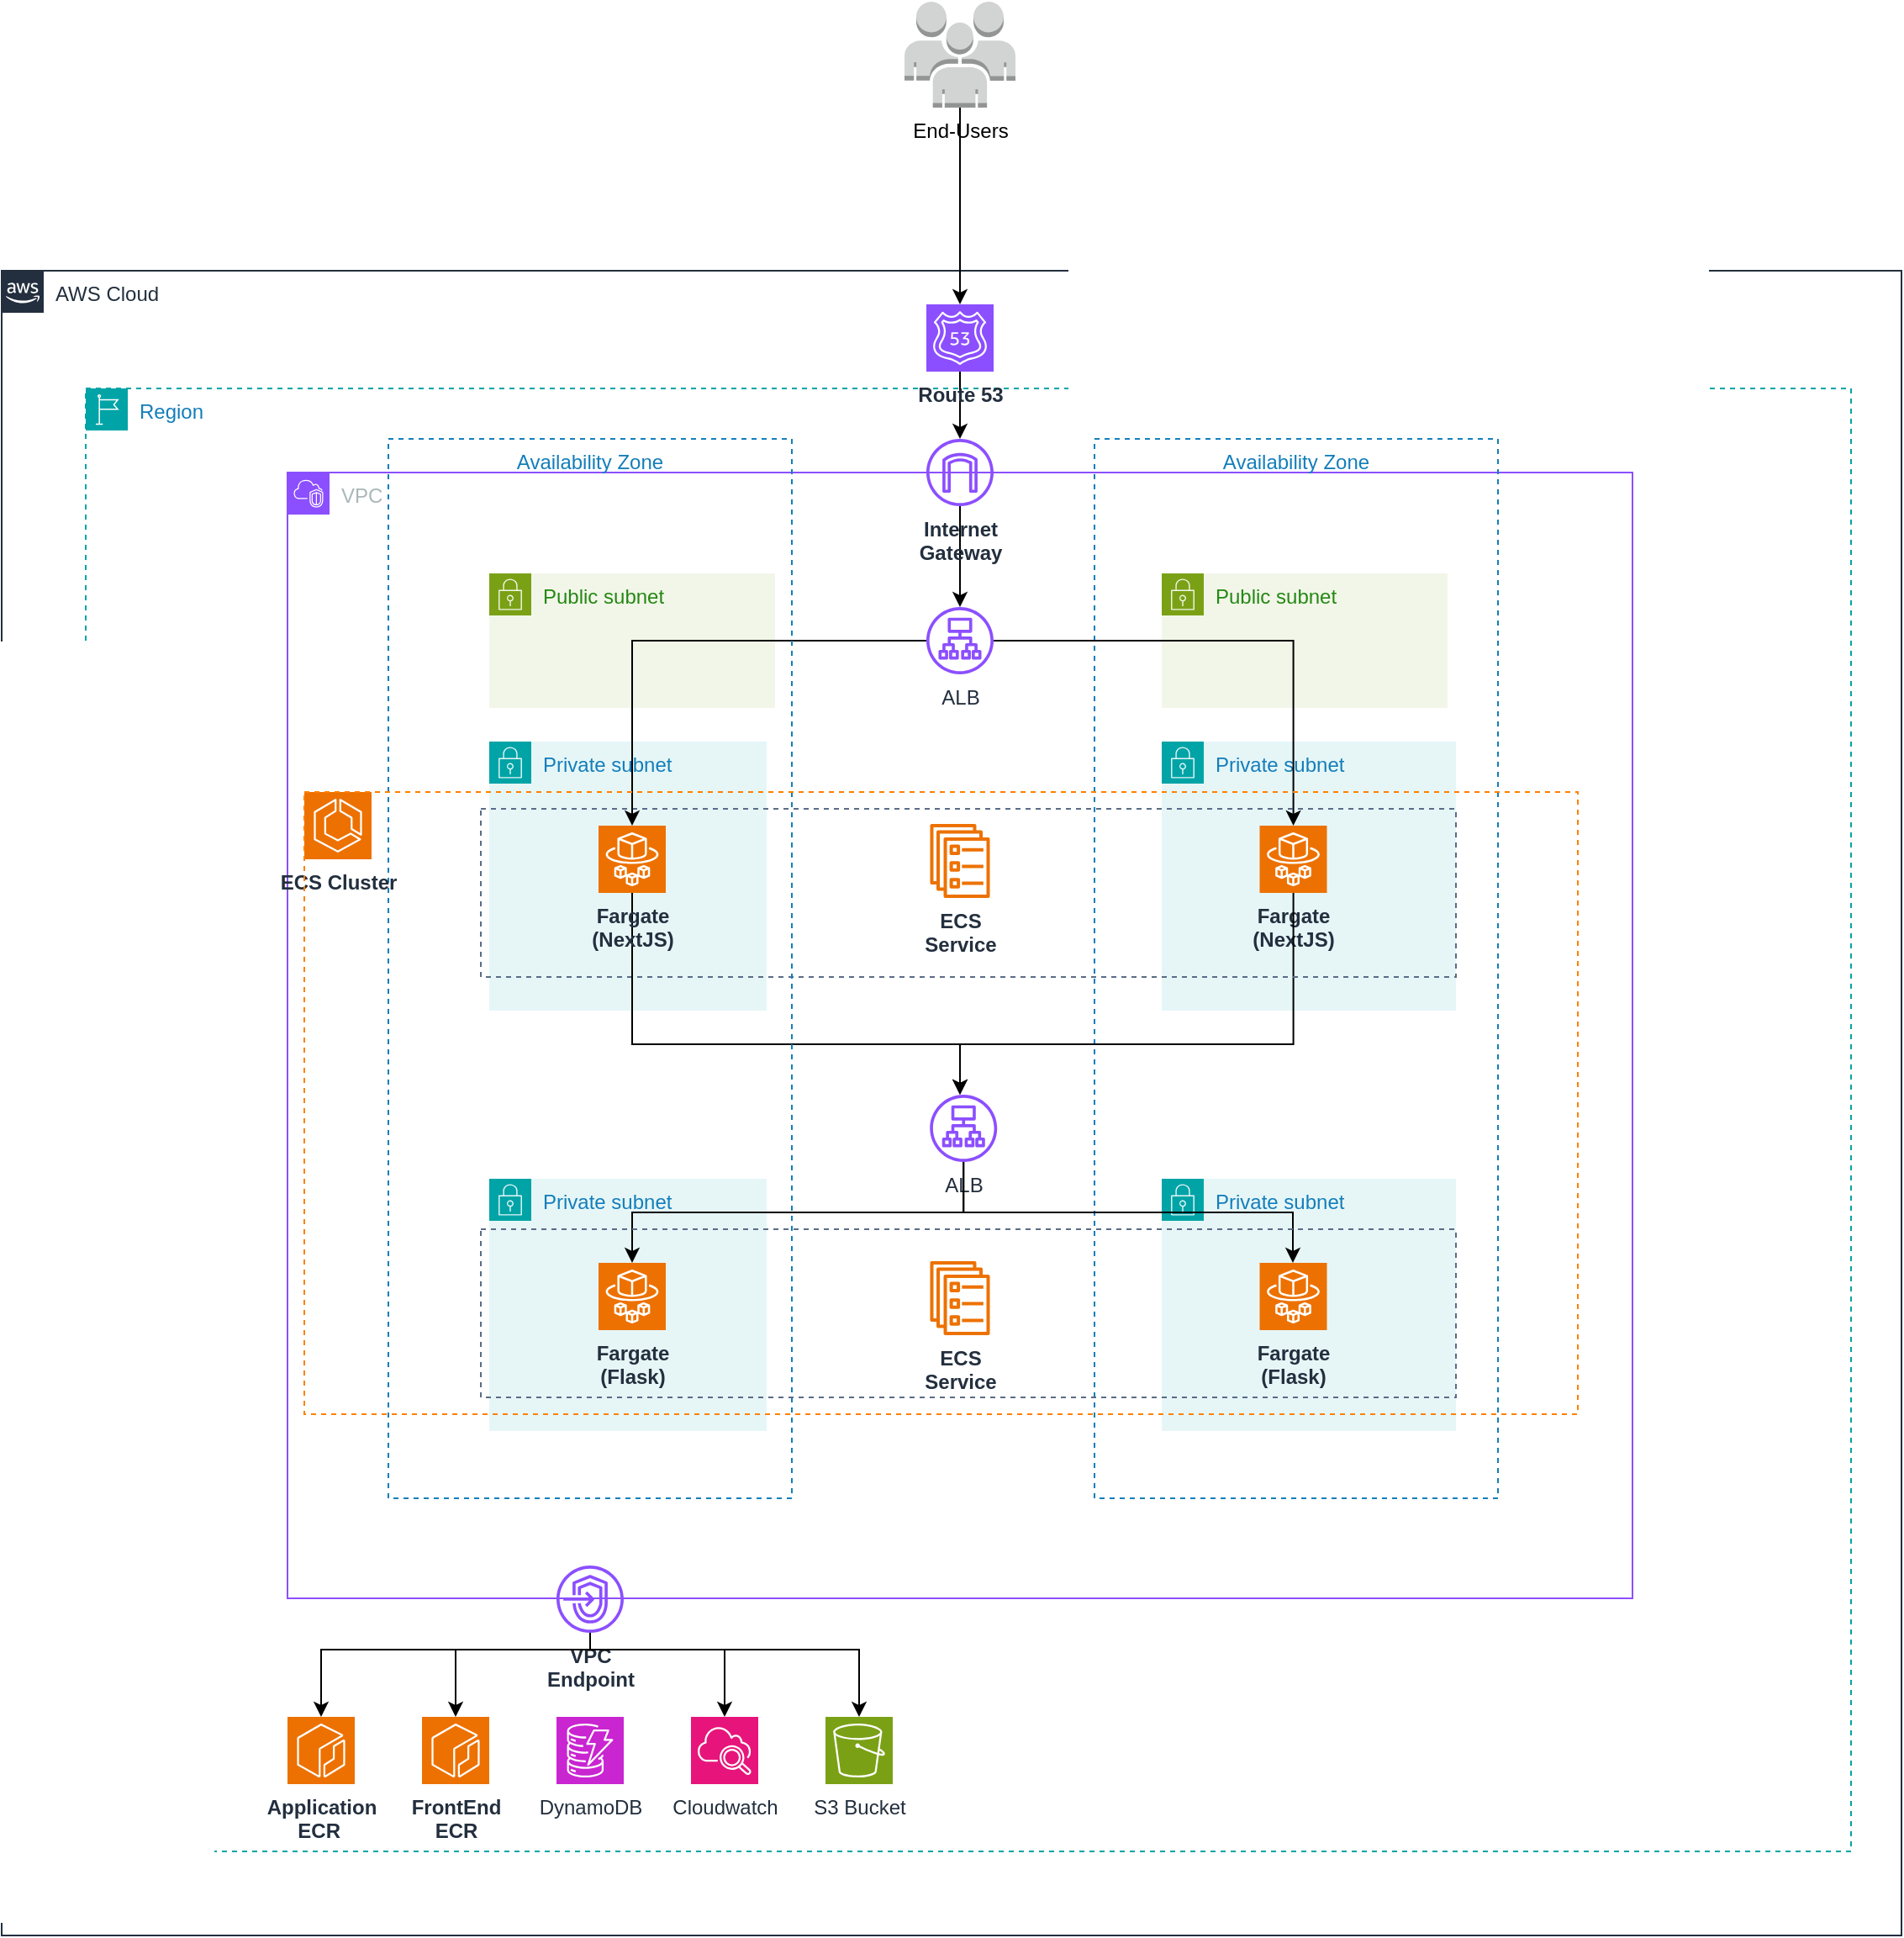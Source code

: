 <mxfile version="26.1.3">
  <diagram name="Page-1" id="fwZsYUebJorru9IJQtLp">
    <mxGraphModel dx="1965" dy="1158" grid="1" gridSize="10" guides="1" tooltips="1" connect="1" arrows="1" fold="1" page="1" pageScale="1" pageWidth="827" pageHeight="1169" math="0" shadow="0">
      <root>
        <mxCell id="0" />
        <mxCell id="1" parent="0" />
        <mxCell id="3tNRU4B8yGld-zbpUipz-1" value="AWS Cloud" style="points=[[0,0],[0.25,0],[0.5,0],[0.75,0],[1,0],[1,0.25],[1,0.5],[1,0.75],[1,1],[0.75,1],[0.5,1],[0.25,1],[0,1],[0,0.75],[0,0.5],[0,0.25]];outlineConnect=0;gradientColor=none;html=1;whiteSpace=wrap;fontSize=12;fontStyle=0;container=0;pointerEvents=0;collapsible=0;recursiveResize=0;shape=mxgraph.aws4.group;grIcon=mxgraph.aws4.group_aws_cloud_alt;strokeColor=#232F3E;fillColor=none;verticalAlign=top;align=left;spacingLeft=30;fontColor=#232F3E;dashed=0;" parent="1" vertex="1">
          <mxGeometry x="70" y="380" width="1130" height="990" as="geometry" />
        </mxCell>
        <mxCell id="3tNRU4B8yGld-zbpUipz-32" style="edgeStyle=orthogonalEdgeStyle;rounded=0;orthogonalLoop=1;jettySize=auto;html=1;" parent="1" source="3tNRU4B8yGld-zbpUipz-31" target="3tNRU4B8yGld-zbpUipz-30" edge="1">
          <mxGeometry relative="1" as="geometry" />
        </mxCell>
        <mxCell id="3tNRU4B8yGld-zbpUipz-31" value="End-Users" style="outlineConnect=0;dashed=0;verticalLabelPosition=bottom;verticalAlign=top;align=center;html=1;shape=mxgraph.aws3.users;fillColor=#D2D3D3;gradientColor=none;" parent="1" vertex="1">
          <mxGeometry x="607" y="220" width="66" height="63" as="geometry" />
        </mxCell>
        <mxCell id="3tNRU4B8yGld-zbpUipz-3" value="Region" style="points=[[0,0],[0.25,0],[0.5,0],[0.75,0],[1,0],[1,0.25],[1,0.5],[1,0.75],[1,1],[0.75,1],[0.5,1],[0.25,1],[0,1],[0,0.75],[0,0.5],[0,0.25]];outlineConnect=0;gradientColor=none;html=1;whiteSpace=wrap;fontSize=12;fontStyle=0;container=1;pointerEvents=0;collapsible=0;recursiveResize=0;shape=mxgraph.aws4.group;grIcon=mxgraph.aws4.group_region;strokeColor=#00A4A6;fillColor=none;verticalAlign=top;align=left;spacingLeft=30;fontColor=#147EBA;dashed=1;" parent="1" vertex="1">
          <mxGeometry x="120" y="450" width="1050" height="870" as="geometry" />
        </mxCell>
        <mxCell id="3tNRU4B8yGld-zbpUipz-4" value="VPC" style="points=[[0,0],[0.25,0],[0.5,0],[0.75,0],[1,0],[1,0.25],[1,0.5],[1,0.75],[1,1],[0.75,1],[0.5,1],[0.25,1],[0,1],[0,0.75],[0,0.5],[0,0.25]];outlineConnect=0;gradientColor=none;html=1;whiteSpace=wrap;fontSize=12;fontStyle=0;container=1;pointerEvents=0;collapsible=0;recursiveResize=0;shape=mxgraph.aws4.group;grIcon=mxgraph.aws4.group_vpc2;strokeColor=#8C4FFF;fillColor=none;verticalAlign=top;align=left;spacingLeft=30;fontColor=#AAB7B8;dashed=0;" parent="3tNRU4B8yGld-zbpUipz-3" vertex="1">
          <mxGeometry x="120" y="50" width="800" height="669.5" as="geometry" />
        </mxCell>
        <mxCell id="3tNRU4B8yGld-zbpUipz-6" value="Availability Zone" style="fillColor=none;strokeColor=#147EBA;dashed=1;verticalAlign=top;fontStyle=0;fontColor=#147EBA;whiteSpace=wrap;html=1;" parent="3tNRU4B8yGld-zbpUipz-4" vertex="1">
          <mxGeometry x="480" y="-20" width="240" height="630" as="geometry" />
        </mxCell>
        <mxCell id="3tNRU4B8yGld-zbpUipz-15" value="Public subnet" style="points=[[0,0],[0.25,0],[0.5,0],[0.75,0],[1,0],[1,0.25],[1,0.5],[1,0.75],[1,1],[0.75,1],[0.5,1],[0.25,1],[0,1],[0,0.75],[0,0.5],[0,0.25]];outlineConnect=0;gradientColor=none;html=1;whiteSpace=wrap;fontSize=12;fontStyle=0;container=1;pointerEvents=0;collapsible=0;recursiveResize=0;shape=mxgraph.aws4.group;grIcon=mxgraph.aws4.group_security_group;grStroke=0;strokeColor=#7AA116;fillColor=#F2F6E8;verticalAlign=top;align=left;spacingLeft=30;fontColor=#248814;dashed=0;" parent="3tNRU4B8yGld-zbpUipz-4" vertex="1">
          <mxGeometry x="520" y="60" width="170" height="80" as="geometry" />
        </mxCell>
        <mxCell id="3tNRU4B8yGld-zbpUipz-59" style="edgeStyle=orthogonalEdgeStyle;rounded=0;orthogonalLoop=1;jettySize=auto;html=1;" parent="3tNRU4B8yGld-zbpUipz-4" source="3tNRU4B8yGld-zbpUipz-12" target="3tNRU4B8yGld-zbpUipz-34" edge="1">
          <mxGeometry relative="1" as="geometry" />
        </mxCell>
        <mxCell id="3tNRU4B8yGld-zbpUipz-12" value="&lt;b&gt;Internet&lt;/b&gt;&lt;div&gt;&lt;b&gt;Gateway&lt;/b&gt;&lt;/div&gt;" style="sketch=0;outlineConnect=0;fontColor=#232F3E;gradientColor=none;fillColor=#8C4FFF;strokeColor=none;dashed=0;verticalLabelPosition=bottom;verticalAlign=top;align=center;html=1;fontSize=12;fontStyle=0;aspect=fixed;pointerEvents=1;shape=mxgraph.aws4.internet_gateway;" parent="3tNRU4B8yGld-zbpUipz-4" vertex="1">
          <mxGeometry x="380" y="-20" width="40" height="40" as="geometry" />
        </mxCell>
        <mxCell id="3tNRU4B8yGld-zbpUipz-47" value="Private subnet" style="points=[[0,0],[0.25,0],[0.5,0],[0.75,0],[1,0],[1,0.25],[1,0.5],[1,0.75],[1,1],[0.75,1],[0.5,1],[0.25,1],[0,1],[0,0.75],[0,0.5],[0,0.25]];outlineConnect=0;gradientColor=none;html=1;whiteSpace=wrap;fontSize=12;fontStyle=0;container=1;pointerEvents=0;collapsible=0;recursiveResize=0;shape=mxgraph.aws4.group;grIcon=mxgraph.aws4.group_security_group;grStroke=0;strokeColor=#00A4A6;fillColor=#E6F6F7;verticalAlign=top;align=left;spacingLeft=30;fontColor=#147EBA;dashed=0;" parent="3tNRU4B8yGld-zbpUipz-4" vertex="1">
          <mxGeometry x="520" y="160" width="175" height="160" as="geometry" />
        </mxCell>
        <mxCell id="3tNRU4B8yGld-zbpUipz-48" value="&lt;b&gt;Fargate&lt;/b&gt;&lt;div&gt;&lt;b&gt;(NextJS)&lt;/b&gt;&lt;/div&gt;" style="sketch=0;points=[[0,0,0],[0.25,0,0],[0.5,0,0],[0.75,0,0],[1,0,0],[0,1,0],[0.25,1,0],[0.5,1,0],[0.75,1,0],[1,1,0],[0,0.25,0],[0,0.5,0],[0,0.75,0],[1,0.25,0],[1,0.5,0],[1,0.75,0]];outlineConnect=0;fontColor=#232F3E;fillColor=#ED7100;strokeColor=#ffffff;dashed=0;verticalLabelPosition=bottom;verticalAlign=top;align=center;html=1;fontSize=12;fontStyle=0;aspect=fixed;shape=mxgraph.aws4.resourceIcon;resIcon=mxgraph.aws4.fargate;" parent="3tNRU4B8yGld-zbpUipz-47" vertex="1">
          <mxGeometry x="58.25" y="50" width="40" height="40" as="geometry" />
        </mxCell>
        <mxCell id="3tNRU4B8yGld-zbpUipz-63" style="edgeStyle=orthogonalEdgeStyle;rounded=0;orthogonalLoop=1;jettySize=auto;html=1;" parent="3tNRU4B8yGld-zbpUipz-4" source="3tNRU4B8yGld-zbpUipz-34" target="3tNRU4B8yGld-zbpUipz-48" edge="1">
          <mxGeometry relative="1" as="geometry" />
        </mxCell>
        <mxCell id="3tNRU4B8yGld-zbpUipz-34" value="ALB" style="sketch=0;outlineConnect=0;fontColor=#232F3E;gradientColor=none;fillColor=#8C4FFF;strokeColor=none;dashed=0;verticalLabelPosition=bottom;verticalAlign=top;align=center;html=1;fontSize=12;fontStyle=0;aspect=fixed;pointerEvents=1;shape=mxgraph.aws4.application_load_balancer;" parent="3tNRU4B8yGld-zbpUipz-4" vertex="1">
          <mxGeometry x="380" y="80" width="40" height="40" as="geometry" />
        </mxCell>
        <mxCell id="3tNRU4B8yGld-zbpUipz-57" value="Private subnet" style="points=[[0,0],[0.25,0],[0.5,0],[0.75,0],[1,0],[1,0.25],[1,0.5],[1,0.75],[1,1],[0.75,1],[0.5,1],[0.25,1],[0,1],[0,0.75],[0,0.5],[0,0.25]];outlineConnect=0;gradientColor=none;html=1;whiteSpace=wrap;fontSize=12;fontStyle=0;container=1;pointerEvents=0;collapsible=0;recursiveResize=0;shape=mxgraph.aws4.group;grIcon=mxgraph.aws4.group_security_group;grStroke=0;strokeColor=#00A4A6;fillColor=#E6F6F7;verticalAlign=top;align=left;spacingLeft=30;fontColor=#147EBA;dashed=0;" parent="3tNRU4B8yGld-zbpUipz-4" vertex="1">
          <mxGeometry x="120" y="160" width="165" height="160" as="geometry" />
        </mxCell>
        <mxCell id="3tNRU4B8yGld-zbpUipz-19" value="&lt;b&gt;ECS&lt;/b&gt;&lt;div&gt;&lt;b&gt;Service&lt;/b&gt;&lt;/div&gt;" style="sketch=0;outlineConnect=0;fontColor=#232F3E;gradientColor=none;fillColor=#ED7100;strokeColor=none;dashed=0;verticalLabelPosition=bottom;verticalAlign=top;align=center;html=1;fontSize=12;fontStyle=0;aspect=fixed;pointerEvents=1;shape=mxgraph.aws4.ecs_service;" parent="3tNRU4B8yGld-zbpUipz-4" vertex="1">
          <mxGeometry x="382.12" y="209" width="35.75" height="44" as="geometry" />
        </mxCell>
        <mxCell id="Uz0kfirQ_1GYqhm3-F-r-1" value="ALB" style="sketch=0;outlineConnect=0;fontColor=#232F3E;gradientColor=none;fillColor=#8C4FFF;strokeColor=none;dashed=0;verticalLabelPosition=bottom;verticalAlign=top;align=center;html=1;fontSize=12;fontStyle=0;aspect=fixed;pointerEvents=1;shape=mxgraph.aws4.application_load_balancer;" vertex="1" parent="3tNRU4B8yGld-zbpUipz-4">
          <mxGeometry x="382.12" y="370" width="40" height="40" as="geometry" />
        </mxCell>
        <mxCell id="Uz0kfirQ_1GYqhm3-F-r-3" style="edgeStyle=orthogonalEdgeStyle;rounded=0;orthogonalLoop=1;jettySize=auto;html=1;" edge="1" parent="3tNRU4B8yGld-zbpUipz-4" source="3tNRU4B8yGld-zbpUipz-48" target="Uz0kfirQ_1GYqhm3-F-r-1">
          <mxGeometry relative="1" as="geometry">
            <Array as="points">
              <mxPoint x="598" y="340" />
              <mxPoint x="400" y="340" />
            </Array>
          </mxGeometry>
        </mxCell>
        <mxCell id="3tNRU4B8yGld-zbpUipz-53" value="" style="fillColor=none;strokeColor=#5A6C86;dashed=1;verticalAlign=top;fontStyle=0;fontColor=#5A6C86;whiteSpace=wrap;html=1;" parent="3tNRU4B8yGld-zbpUipz-4" vertex="1">
          <mxGeometry x="115" y="200" width="580" height="100" as="geometry" />
        </mxCell>
        <mxCell id="3tNRU4B8yGld-zbpUipz-17" value="&lt;b&gt;Application&lt;/b&gt;&lt;div&gt;&lt;b&gt;ECR&amp;nbsp;&lt;/b&gt;&lt;/div&gt;" style="sketch=0;points=[[0,0,0],[0.25,0,0],[0.5,0,0],[0.75,0,0],[1,0,0],[0,1,0],[0.25,1,0],[0.5,1,0],[0.75,1,0],[1,1,0],[0,0.25,0],[0,0.5,0],[0,0.75,0],[1,0.25,0],[1,0.5,0],[1,0.75,0]];outlineConnect=0;fontColor=#232F3E;fillColor=#ED7100;strokeColor=#ffffff;dashed=0;verticalLabelPosition=bottom;verticalAlign=top;align=center;html=1;fontSize=12;fontStyle=0;aspect=fixed;shape=mxgraph.aws4.resourceIcon;resIcon=mxgraph.aws4.ecr;" parent="3tNRU4B8yGld-zbpUipz-3" vertex="1">
          <mxGeometry x="120" y="790" width="40" height="40" as="geometry" />
        </mxCell>
        <mxCell id="3tNRU4B8yGld-zbpUipz-26" value="&lt;b&gt;FrontEnd&lt;/b&gt;&lt;div&gt;&lt;b&gt;ECR&lt;/b&gt;&lt;/div&gt;" style="sketch=0;points=[[0,0,0],[0.25,0,0],[0.5,0,0],[0.75,0,0],[1,0,0],[0,1,0],[0.25,1,0],[0.5,1,0],[0.75,1,0],[1,1,0],[0,0.25,0],[0,0.5,0],[0,0.75,0],[1,0.25,0],[1,0.5,0],[1,0.75,0]];outlineConnect=0;fontColor=#232F3E;fillColor=#ED7100;strokeColor=#ffffff;dashed=0;verticalLabelPosition=bottom;verticalAlign=top;align=center;html=1;fontSize=12;fontStyle=0;aspect=fixed;shape=mxgraph.aws4.resourceIcon;resIcon=mxgraph.aws4.ecr;" parent="3tNRU4B8yGld-zbpUipz-3" vertex="1">
          <mxGeometry x="200" y="790" width="40" height="40" as="geometry" />
        </mxCell>
        <mxCell id="3tNRU4B8yGld-zbpUipz-16" value="&lt;b&gt;VPC&lt;/b&gt;&lt;div&gt;&lt;b&gt;Endpoint&lt;/b&gt;&lt;/div&gt;" style="sketch=0;outlineConnect=0;fontColor=#232F3E;gradientColor=none;fillColor=#8C4FFF;strokeColor=none;dashed=0;verticalLabelPosition=bottom;verticalAlign=top;align=center;html=1;fontSize=12;fontStyle=0;aspect=fixed;pointerEvents=1;shape=mxgraph.aws4.endpoints;" parent="3tNRU4B8yGld-zbpUipz-3" vertex="1">
          <mxGeometry x="280" y="700" width="40" height="40" as="geometry" />
        </mxCell>
        <mxCell id="3tNRU4B8yGld-zbpUipz-37" value="Public subnet" style="points=[[0,0],[0.25,0],[0.5,0],[0.75,0],[1,0],[1,0.25],[1,0.5],[1,0.75],[1,1],[0.75,1],[0.5,1],[0.25,1],[0,1],[0,0.75],[0,0.5],[0,0.25]];outlineConnect=0;gradientColor=none;html=1;whiteSpace=wrap;fontSize=12;fontStyle=0;container=1;pointerEvents=0;collapsible=0;recursiveResize=0;shape=mxgraph.aws4.group;grIcon=mxgraph.aws4.group_security_group;grStroke=0;strokeColor=#7AA116;fillColor=#F2F6E8;verticalAlign=top;align=left;spacingLeft=30;fontColor=#248814;dashed=0;" parent="3tNRU4B8yGld-zbpUipz-3" vertex="1">
          <mxGeometry x="240" y="110" width="170" height="80" as="geometry" />
        </mxCell>
        <mxCell id="Uz0kfirQ_1GYqhm3-F-r-2" style="edgeStyle=orthogonalEdgeStyle;rounded=0;orthogonalLoop=1;jettySize=auto;html=1;" edge="1" parent="3tNRU4B8yGld-zbpUipz-3" source="3tNRU4B8yGld-zbpUipz-23" target="Uz0kfirQ_1GYqhm3-F-r-1">
          <mxGeometry relative="1" as="geometry">
            <Array as="points">
              <mxPoint x="325" y="390" />
              <mxPoint x="520" y="390" />
            </Array>
          </mxGeometry>
        </mxCell>
        <mxCell id="3tNRU4B8yGld-zbpUipz-23" value="&lt;b&gt;Fargate&lt;/b&gt;&lt;div&gt;&lt;b&gt;(NextJS)&lt;/b&gt;&lt;/div&gt;" style="sketch=0;points=[[0,0,0],[0.25,0,0],[0.5,0,0],[0.75,0,0],[1,0,0],[0,1,0],[0.25,1,0],[0.5,1,0],[0.75,1,0],[1,1,0],[0,0.25,0],[0,0.5,0],[0,0.75,0],[1,0.25,0],[1,0.5,0],[1,0.75,0]];outlineConnect=0;fontColor=#232F3E;fillColor=#ED7100;strokeColor=#ffffff;dashed=0;verticalLabelPosition=bottom;verticalAlign=top;align=center;html=1;fontSize=12;fontStyle=0;aspect=fixed;shape=mxgraph.aws4.resourceIcon;resIcon=mxgraph.aws4.fargate;" parent="3tNRU4B8yGld-zbpUipz-3" vertex="1">
          <mxGeometry x="305" y="260" width="40" height="40" as="geometry" />
        </mxCell>
        <mxCell id="3tNRU4B8yGld-zbpUipz-62" style="edgeStyle=orthogonalEdgeStyle;rounded=0;orthogonalLoop=1;jettySize=auto;html=1;" parent="3tNRU4B8yGld-zbpUipz-3" source="3tNRU4B8yGld-zbpUipz-34" target="3tNRU4B8yGld-zbpUipz-23" edge="1">
          <mxGeometry relative="1" as="geometry" />
        </mxCell>
        <mxCell id="3tNRU4B8yGld-zbpUipz-85" value="Cloudwatch" style="sketch=0;points=[[0,0,0],[0.25,0,0],[0.5,0,0],[0.75,0,0],[1,0,0],[0,1,0],[0.25,1,0],[0.5,1,0],[0.75,1,0],[1,1,0],[0,0.25,0],[0,0.5,0],[0,0.75,0],[1,0.25,0],[1,0.5,0],[1,0.75,0]];points=[[0,0,0],[0.25,0,0],[0.5,0,0],[0.75,0,0],[1,0,0],[0,1,0],[0.25,1,0],[0.5,1,0],[0.75,1,0],[1,1,0],[0,0.25,0],[0,0.5,0],[0,0.75,0],[1,0.25,0],[1,0.5,0],[1,0.75,0]];outlineConnect=0;fontColor=#232F3E;fillColor=#E7157B;strokeColor=#ffffff;dashed=0;verticalLabelPosition=bottom;verticalAlign=top;align=center;html=1;fontSize=12;fontStyle=0;aspect=fixed;shape=mxgraph.aws4.resourceIcon;resIcon=mxgraph.aws4.cloudwatch_2;" parent="3tNRU4B8yGld-zbpUipz-3" vertex="1">
          <mxGeometry x="360" y="790" width="40" height="40" as="geometry" />
        </mxCell>
        <mxCell id="3tNRU4B8yGld-zbpUipz-87" value="S3 Bucket" style="sketch=0;points=[[0,0,0],[0.25,0,0],[0.5,0,0],[0.75,0,0],[1,0,0],[0,1,0],[0.25,1,0],[0.5,1,0],[0.75,1,0],[1,1,0],[0,0.25,0],[0,0.5,0],[0,0.75,0],[1,0.25,0],[1,0.5,0],[1,0.75,0]];outlineConnect=0;fontColor=#232F3E;fillColor=#7AA116;strokeColor=#ffffff;dashed=0;verticalLabelPosition=bottom;verticalAlign=top;align=center;html=1;fontSize=12;fontStyle=0;aspect=fixed;shape=mxgraph.aws4.resourceIcon;resIcon=mxgraph.aws4.s3;" parent="3tNRU4B8yGld-zbpUipz-3" vertex="1">
          <mxGeometry x="440" y="790" width="40" height="40" as="geometry" />
        </mxCell>
        <mxCell id="3tNRU4B8yGld-zbpUipz-88" style="edgeStyle=orthogonalEdgeStyle;rounded=0;orthogonalLoop=1;jettySize=auto;html=1;entryX=0.5;entryY=0;entryDx=0;entryDy=0;entryPerimeter=0;" parent="3tNRU4B8yGld-zbpUipz-3" source="3tNRU4B8yGld-zbpUipz-16" target="3tNRU4B8yGld-zbpUipz-17" edge="1">
          <mxGeometry relative="1" as="geometry">
            <Array as="points">
              <mxPoint x="300" y="750" />
              <mxPoint x="140" y="750" />
            </Array>
          </mxGeometry>
        </mxCell>
        <mxCell id="3tNRU4B8yGld-zbpUipz-89" style="edgeStyle=orthogonalEdgeStyle;rounded=0;orthogonalLoop=1;jettySize=auto;html=1;entryX=0.5;entryY=0;entryDx=0;entryDy=0;entryPerimeter=0;" parent="3tNRU4B8yGld-zbpUipz-3" source="3tNRU4B8yGld-zbpUipz-16" target="3tNRU4B8yGld-zbpUipz-26" edge="1">
          <mxGeometry relative="1" as="geometry">
            <Array as="points">
              <mxPoint x="300" y="750" />
              <mxPoint x="220" y="750" />
            </Array>
          </mxGeometry>
        </mxCell>
        <mxCell id="3tNRU4B8yGld-zbpUipz-90" style="edgeStyle=orthogonalEdgeStyle;rounded=0;orthogonalLoop=1;jettySize=auto;html=1;entryX=0.5;entryY=0;entryDx=0;entryDy=0;entryPerimeter=0;" parent="3tNRU4B8yGld-zbpUipz-3" source="3tNRU4B8yGld-zbpUipz-16" target="3tNRU4B8yGld-zbpUipz-85" edge="1">
          <mxGeometry relative="1" as="geometry">
            <Array as="points">
              <mxPoint x="300" y="750" />
              <mxPoint x="380" y="750" />
            </Array>
          </mxGeometry>
        </mxCell>
        <mxCell id="3tNRU4B8yGld-zbpUipz-92" style="edgeStyle=orthogonalEdgeStyle;rounded=0;orthogonalLoop=1;jettySize=auto;html=1;entryX=0.5;entryY=0;entryDx=0;entryDy=0;entryPerimeter=0;" parent="3tNRU4B8yGld-zbpUipz-3" source="3tNRU4B8yGld-zbpUipz-16" target="3tNRU4B8yGld-zbpUipz-87" edge="1">
          <mxGeometry relative="1" as="geometry">
            <Array as="points">
              <mxPoint x="300" y="750" />
              <mxPoint x="460" y="750" />
            </Array>
          </mxGeometry>
        </mxCell>
        <mxCell id="3tNRU4B8yGld-zbpUipz-5" value="Availability Zone" style="fillColor=none;strokeColor=#147EBA;dashed=1;verticalAlign=top;fontStyle=0;fontColor=#147EBA;whiteSpace=wrap;html=1;" parent="3tNRU4B8yGld-zbpUipz-3" vertex="1">
          <mxGeometry x="180" y="30" width="240" height="630" as="geometry" />
        </mxCell>
        <mxCell id="Uz0kfirQ_1GYqhm3-F-r-13" value="Private subnet" style="points=[[0,0],[0.25,0],[0.5,0],[0.75,0],[1,0],[1,0.25],[1,0.5],[1,0.75],[1,1],[0.75,1],[0.5,1],[0.25,1],[0,1],[0,0.75],[0,0.5],[0,0.25]];outlineConnect=0;gradientColor=none;html=1;whiteSpace=wrap;fontSize=12;fontStyle=0;container=1;pointerEvents=0;collapsible=0;recursiveResize=0;shape=mxgraph.aws4.group;grIcon=mxgraph.aws4.group_security_group;grStroke=0;strokeColor=#00A4A6;fillColor=#E6F6F7;verticalAlign=top;align=left;spacingLeft=30;fontColor=#147EBA;dashed=0;" vertex="1" parent="3tNRU4B8yGld-zbpUipz-3">
          <mxGeometry x="640" y="470" width="175" height="150" as="geometry" />
        </mxCell>
        <mxCell id="Uz0kfirQ_1GYqhm3-F-r-14" value="&lt;b&gt;Fargate&lt;/b&gt;&lt;div&gt;&lt;b&gt;(Flask)&lt;/b&gt;&lt;/div&gt;" style="sketch=0;points=[[0,0,0],[0.25,0,0],[0.5,0,0],[0.75,0,0],[1,0,0],[0,1,0],[0.25,1,0],[0.5,1,0],[0.75,1,0],[1,1,0],[0,0.25,0],[0,0.5,0],[0,0.75,0],[1,0.25,0],[1,0.5,0],[1,0.75,0]];outlineConnect=0;fontColor=#232F3E;fillColor=#ED7100;strokeColor=#ffffff;dashed=0;verticalLabelPosition=bottom;verticalAlign=top;align=center;html=1;fontSize=12;fontStyle=0;aspect=fixed;shape=mxgraph.aws4.resourceIcon;resIcon=mxgraph.aws4.fargate;" vertex="1" parent="Uz0kfirQ_1GYqhm3-F-r-13">
          <mxGeometry x="58.25" y="50" width="40" height="40" as="geometry" />
        </mxCell>
        <mxCell id="Uz0kfirQ_1GYqhm3-F-r-15" value="Private subnet" style="points=[[0,0],[0.25,0],[0.5,0],[0.75,0],[1,0],[1,0.25],[1,0.5],[1,0.75],[1,1],[0.75,1],[0.5,1],[0.25,1],[0,1],[0,0.75],[0,0.5],[0,0.25]];outlineConnect=0;gradientColor=none;html=1;whiteSpace=wrap;fontSize=12;fontStyle=0;container=1;pointerEvents=0;collapsible=0;recursiveResize=0;shape=mxgraph.aws4.group;grIcon=mxgraph.aws4.group_security_group;grStroke=0;strokeColor=#00A4A6;fillColor=#E6F6F7;verticalAlign=top;align=left;spacingLeft=30;fontColor=#147EBA;dashed=0;" vertex="1" parent="3tNRU4B8yGld-zbpUipz-3">
          <mxGeometry x="240" y="470" width="165" height="150" as="geometry" />
        </mxCell>
        <mxCell id="Uz0kfirQ_1GYqhm3-F-r-17" value="&lt;b&gt;ECS&lt;/b&gt;&lt;div&gt;&lt;b&gt;Service&lt;/b&gt;&lt;/div&gt;" style="sketch=0;outlineConnect=0;fontColor=#232F3E;gradientColor=none;fillColor=#ED7100;strokeColor=none;dashed=0;verticalLabelPosition=bottom;verticalAlign=top;align=center;html=1;fontSize=12;fontStyle=0;aspect=fixed;pointerEvents=1;shape=mxgraph.aws4.ecs_service;" vertex="1" parent="3tNRU4B8yGld-zbpUipz-3">
          <mxGeometry x="502.12" y="519" width="35.75" height="44" as="geometry" />
        </mxCell>
        <mxCell id="Uz0kfirQ_1GYqhm3-F-r-21" value="&lt;b&gt;Fargate&lt;/b&gt;&lt;div&gt;&lt;b&gt;(Flask)&lt;/b&gt;&lt;/div&gt;" style="sketch=0;points=[[0,0,0],[0.25,0,0],[0.5,0,0],[0.75,0,0],[1,0,0],[0,1,0],[0.25,1,0],[0.5,1,0],[0.75,1,0],[1,1,0],[0,0.25,0],[0,0.5,0],[0,0.75,0],[1,0.25,0],[1,0.5,0],[1,0.75,0]];outlineConnect=0;fontColor=#232F3E;fillColor=#ED7100;strokeColor=#ffffff;dashed=0;verticalLabelPosition=bottom;verticalAlign=top;align=center;html=1;fontSize=12;fontStyle=0;aspect=fixed;shape=mxgraph.aws4.resourceIcon;resIcon=mxgraph.aws4.fargate;" vertex="1" parent="3tNRU4B8yGld-zbpUipz-3">
          <mxGeometry x="305" y="520" width="40" height="40" as="geometry" />
        </mxCell>
        <mxCell id="Uz0kfirQ_1GYqhm3-F-r-23" style="edgeStyle=orthogonalEdgeStyle;rounded=0;orthogonalLoop=1;jettySize=auto;html=1;" edge="1" parent="3tNRU4B8yGld-zbpUipz-3" source="Uz0kfirQ_1GYqhm3-F-r-1" target="Uz0kfirQ_1GYqhm3-F-r-21">
          <mxGeometry relative="1" as="geometry">
            <Array as="points">
              <mxPoint x="522" y="490" />
              <mxPoint x="325" y="490" />
            </Array>
          </mxGeometry>
        </mxCell>
        <mxCell id="Uz0kfirQ_1GYqhm3-F-r-24" style="edgeStyle=orthogonalEdgeStyle;rounded=0;orthogonalLoop=1;jettySize=auto;html=1;" edge="1" parent="3tNRU4B8yGld-zbpUipz-3" source="Uz0kfirQ_1GYqhm3-F-r-1" target="Uz0kfirQ_1GYqhm3-F-r-14">
          <mxGeometry relative="1" as="geometry">
            <Array as="points">
              <mxPoint x="522" y="490" />
              <mxPoint x="718" y="490" />
            </Array>
          </mxGeometry>
        </mxCell>
        <mxCell id="Uz0kfirQ_1GYqhm3-F-r-19" value="" style="fillColor=none;strokeColor=#5A6C86;dashed=1;verticalAlign=top;fontStyle=0;fontColor=#5A6C86;whiteSpace=wrap;html=1;" vertex="1" parent="3tNRU4B8yGld-zbpUipz-3">
          <mxGeometry x="235" y="500" width="580" height="100" as="geometry" />
        </mxCell>
        <mxCell id="Uz0kfirQ_1GYqhm3-F-r-25" value="" style="group" vertex="1" connectable="0" parent="3tNRU4B8yGld-zbpUipz-3">
          <mxGeometry x="130" y="240" width="757.5" height="370" as="geometry" />
        </mxCell>
        <mxCell id="3tNRU4B8yGld-zbpUipz-55" value="&lt;b&gt;ECS Cluster&lt;/b&gt;" style="sketch=0;points=[[0,0,0],[0.25,0,0],[0.5,0,0],[0.75,0,0],[1,0,0],[0,1,0],[0.25,1,0],[0.5,1,0],[0.75,1,0],[1,1,0],[0,0.25,0],[0,0.5,0],[0,0.75,0],[1,0.25,0],[1,0.5,0],[1,0.75,0]];outlineConnect=0;fontColor=#232F3E;fillColor=#ED7100;strokeColor=#ffffff;dashed=0;verticalLabelPosition=bottom;verticalAlign=top;align=center;html=1;fontSize=12;fontStyle=0;aspect=fixed;shape=mxgraph.aws4.resourceIcon;resIcon=mxgraph.aws4.ecs;" parent="Uz0kfirQ_1GYqhm3-F-r-25" vertex="1">
          <mxGeometry width="40" height="40" as="geometry" />
        </mxCell>
        <mxCell id="3tNRU4B8yGld-zbpUipz-56" value="" style="fillColor=none;strokeColor=#FF8000;dashed=1;verticalAlign=top;fontStyle=0;fontColor=#5A6C86;whiteSpace=wrap;html=1;" parent="Uz0kfirQ_1GYqhm3-F-r-25" vertex="1">
          <mxGeometry width="757.5" height="370" as="geometry" />
        </mxCell>
        <mxCell id="Uz0kfirQ_1GYqhm3-F-r-26" value="DynamoDB" style="sketch=0;points=[[0,0,0],[0.25,0,0],[0.5,0,0],[0.75,0,0],[1,0,0],[0,1,0],[0.25,1,0],[0.5,1,0],[0.75,1,0],[1,1,0],[0,0.25,0],[0,0.5,0],[0,0.75,0],[1,0.25,0],[1,0.5,0],[1,0.75,0]];outlineConnect=0;fontColor=#232F3E;fillColor=#C925D1;strokeColor=#ffffff;dashed=0;verticalLabelPosition=bottom;verticalAlign=top;align=center;html=1;fontSize=12;fontStyle=0;aspect=fixed;shape=mxgraph.aws4.resourceIcon;resIcon=mxgraph.aws4.dynamodb;" vertex="1" parent="3tNRU4B8yGld-zbpUipz-3">
          <mxGeometry x="280" y="790" width="40" height="40" as="geometry" />
        </mxCell>
        <mxCell id="3tNRU4B8yGld-zbpUipz-33" style="edgeStyle=orthogonalEdgeStyle;rounded=0;orthogonalLoop=1;jettySize=auto;html=1;exitX=0.5;exitY=1;exitDx=0;exitDy=0;exitPerimeter=0;" parent="1" source="3tNRU4B8yGld-zbpUipz-30" target="3tNRU4B8yGld-zbpUipz-12" edge="1">
          <mxGeometry relative="1" as="geometry" />
        </mxCell>
        <mxCell id="3tNRU4B8yGld-zbpUipz-30" value="&lt;b&gt;Route 53&lt;/b&gt;" style="sketch=0;points=[[0,0,0],[0.25,0,0],[0.5,0,0],[0.75,0,0],[1,0,0],[0,1,0],[0.25,1,0],[0.5,1,0],[0.75,1,0],[1,1,0],[0,0.25,0],[0,0.5,0],[0,0.75,0],[1,0.25,0],[1,0.5,0],[1,0.75,0]];outlineConnect=0;fontColor=#232F3E;fillColor=#8C4FFF;strokeColor=#ffffff;dashed=0;verticalLabelPosition=bottom;verticalAlign=top;align=center;html=1;fontSize=12;fontStyle=0;aspect=fixed;shape=mxgraph.aws4.resourceIcon;resIcon=mxgraph.aws4.route_53;" parent="1" vertex="1">
          <mxGeometry x="620" y="400" width="40" height="40" as="geometry" />
        </mxCell>
      </root>
    </mxGraphModel>
  </diagram>
</mxfile>
